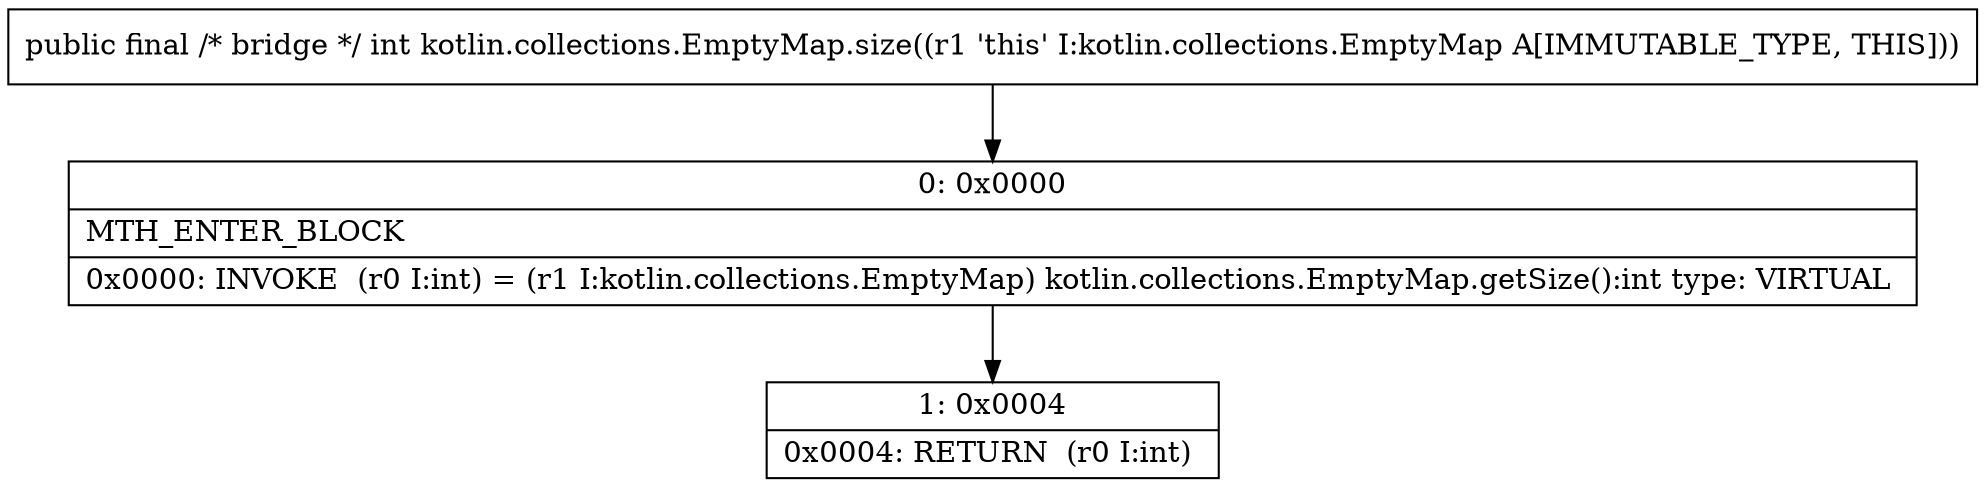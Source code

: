 digraph "CFG forkotlin.collections.EmptyMap.size()I" {
Node_0 [shape=record,label="{0\:\ 0x0000|MTH_ENTER_BLOCK\l|0x0000: INVOKE  (r0 I:int) = (r1 I:kotlin.collections.EmptyMap) kotlin.collections.EmptyMap.getSize():int type: VIRTUAL \l}"];
Node_1 [shape=record,label="{1\:\ 0x0004|0x0004: RETURN  (r0 I:int) \l}"];
MethodNode[shape=record,label="{public final \/* bridge *\/ int kotlin.collections.EmptyMap.size((r1 'this' I:kotlin.collections.EmptyMap A[IMMUTABLE_TYPE, THIS])) }"];
MethodNode -> Node_0;
Node_0 -> Node_1;
}


